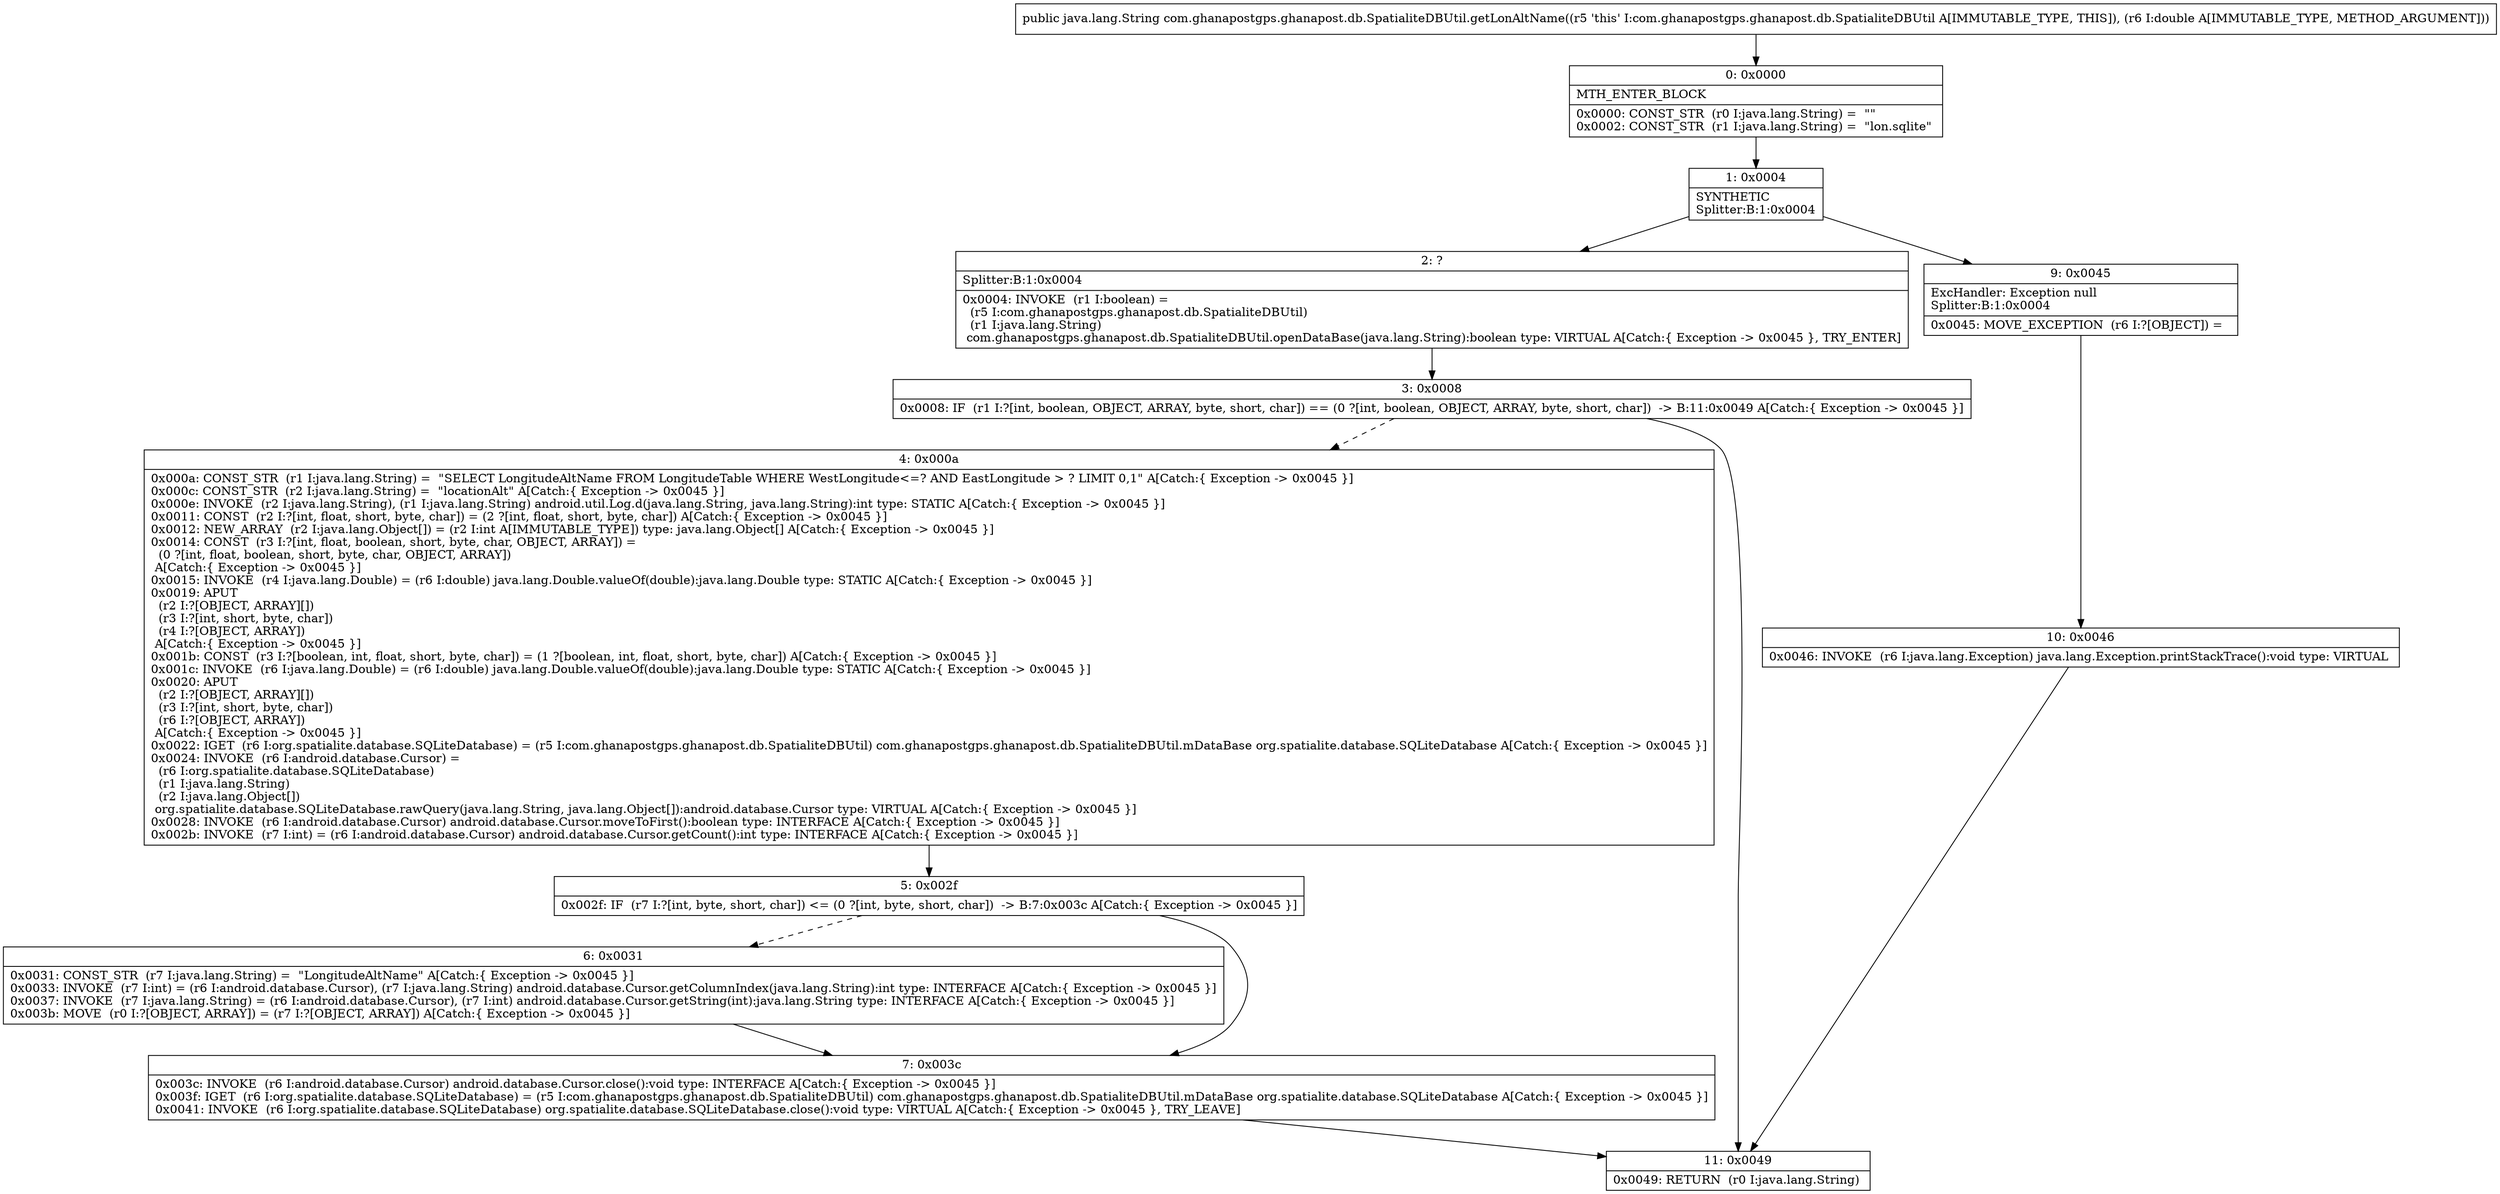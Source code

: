digraph "CFG forcom.ghanapostgps.ghanapost.db.SpatialiteDBUtil.getLonAltName(D)Ljava\/lang\/String;" {
Node_0 [shape=record,label="{0\:\ 0x0000|MTH_ENTER_BLOCK\l|0x0000: CONST_STR  (r0 I:java.lang.String) =  \"\" \l0x0002: CONST_STR  (r1 I:java.lang.String) =  \"lon.sqlite\" \l}"];
Node_1 [shape=record,label="{1\:\ 0x0004|SYNTHETIC\lSplitter:B:1:0x0004\l}"];
Node_2 [shape=record,label="{2\:\ ?|Splitter:B:1:0x0004\l|0x0004: INVOKE  (r1 I:boolean) = \l  (r5 I:com.ghanapostgps.ghanapost.db.SpatialiteDBUtil)\l  (r1 I:java.lang.String)\l com.ghanapostgps.ghanapost.db.SpatialiteDBUtil.openDataBase(java.lang.String):boolean type: VIRTUAL A[Catch:\{ Exception \-\> 0x0045 \}, TRY_ENTER]\l}"];
Node_3 [shape=record,label="{3\:\ 0x0008|0x0008: IF  (r1 I:?[int, boolean, OBJECT, ARRAY, byte, short, char]) == (0 ?[int, boolean, OBJECT, ARRAY, byte, short, char])  \-\> B:11:0x0049 A[Catch:\{ Exception \-\> 0x0045 \}]\l}"];
Node_4 [shape=record,label="{4\:\ 0x000a|0x000a: CONST_STR  (r1 I:java.lang.String) =  \"SELECT LongitudeAltName FROM LongitudeTable WHERE WestLongitude\<=? AND EastLongitude \> ? LIMIT 0,1\" A[Catch:\{ Exception \-\> 0x0045 \}]\l0x000c: CONST_STR  (r2 I:java.lang.String) =  \"locationAlt\" A[Catch:\{ Exception \-\> 0x0045 \}]\l0x000e: INVOKE  (r2 I:java.lang.String), (r1 I:java.lang.String) android.util.Log.d(java.lang.String, java.lang.String):int type: STATIC A[Catch:\{ Exception \-\> 0x0045 \}]\l0x0011: CONST  (r2 I:?[int, float, short, byte, char]) = (2 ?[int, float, short, byte, char]) A[Catch:\{ Exception \-\> 0x0045 \}]\l0x0012: NEW_ARRAY  (r2 I:java.lang.Object[]) = (r2 I:int A[IMMUTABLE_TYPE]) type: java.lang.Object[] A[Catch:\{ Exception \-\> 0x0045 \}]\l0x0014: CONST  (r3 I:?[int, float, boolean, short, byte, char, OBJECT, ARRAY]) = \l  (0 ?[int, float, boolean, short, byte, char, OBJECT, ARRAY])\l A[Catch:\{ Exception \-\> 0x0045 \}]\l0x0015: INVOKE  (r4 I:java.lang.Double) = (r6 I:double) java.lang.Double.valueOf(double):java.lang.Double type: STATIC A[Catch:\{ Exception \-\> 0x0045 \}]\l0x0019: APUT  \l  (r2 I:?[OBJECT, ARRAY][])\l  (r3 I:?[int, short, byte, char])\l  (r4 I:?[OBJECT, ARRAY])\l A[Catch:\{ Exception \-\> 0x0045 \}]\l0x001b: CONST  (r3 I:?[boolean, int, float, short, byte, char]) = (1 ?[boolean, int, float, short, byte, char]) A[Catch:\{ Exception \-\> 0x0045 \}]\l0x001c: INVOKE  (r6 I:java.lang.Double) = (r6 I:double) java.lang.Double.valueOf(double):java.lang.Double type: STATIC A[Catch:\{ Exception \-\> 0x0045 \}]\l0x0020: APUT  \l  (r2 I:?[OBJECT, ARRAY][])\l  (r3 I:?[int, short, byte, char])\l  (r6 I:?[OBJECT, ARRAY])\l A[Catch:\{ Exception \-\> 0x0045 \}]\l0x0022: IGET  (r6 I:org.spatialite.database.SQLiteDatabase) = (r5 I:com.ghanapostgps.ghanapost.db.SpatialiteDBUtil) com.ghanapostgps.ghanapost.db.SpatialiteDBUtil.mDataBase org.spatialite.database.SQLiteDatabase A[Catch:\{ Exception \-\> 0x0045 \}]\l0x0024: INVOKE  (r6 I:android.database.Cursor) = \l  (r6 I:org.spatialite.database.SQLiteDatabase)\l  (r1 I:java.lang.String)\l  (r2 I:java.lang.Object[])\l org.spatialite.database.SQLiteDatabase.rawQuery(java.lang.String, java.lang.Object[]):android.database.Cursor type: VIRTUAL A[Catch:\{ Exception \-\> 0x0045 \}]\l0x0028: INVOKE  (r6 I:android.database.Cursor) android.database.Cursor.moveToFirst():boolean type: INTERFACE A[Catch:\{ Exception \-\> 0x0045 \}]\l0x002b: INVOKE  (r7 I:int) = (r6 I:android.database.Cursor) android.database.Cursor.getCount():int type: INTERFACE A[Catch:\{ Exception \-\> 0x0045 \}]\l}"];
Node_5 [shape=record,label="{5\:\ 0x002f|0x002f: IF  (r7 I:?[int, byte, short, char]) \<= (0 ?[int, byte, short, char])  \-\> B:7:0x003c A[Catch:\{ Exception \-\> 0x0045 \}]\l}"];
Node_6 [shape=record,label="{6\:\ 0x0031|0x0031: CONST_STR  (r7 I:java.lang.String) =  \"LongitudeAltName\" A[Catch:\{ Exception \-\> 0x0045 \}]\l0x0033: INVOKE  (r7 I:int) = (r6 I:android.database.Cursor), (r7 I:java.lang.String) android.database.Cursor.getColumnIndex(java.lang.String):int type: INTERFACE A[Catch:\{ Exception \-\> 0x0045 \}]\l0x0037: INVOKE  (r7 I:java.lang.String) = (r6 I:android.database.Cursor), (r7 I:int) android.database.Cursor.getString(int):java.lang.String type: INTERFACE A[Catch:\{ Exception \-\> 0x0045 \}]\l0x003b: MOVE  (r0 I:?[OBJECT, ARRAY]) = (r7 I:?[OBJECT, ARRAY]) A[Catch:\{ Exception \-\> 0x0045 \}]\l}"];
Node_7 [shape=record,label="{7\:\ 0x003c|0x003c: INVOKE  (r6 I:android.database.Cursor) android.database.Cursor.close():void type: INTERFACE A[Catch:\{ Exception \-\> 0x0045 \}]\l0x003f: IGET  (r6 I:org.spatialite.database.SQLiteDatabase) = (r5 I:com.ghanapostgps.ghanapost.db.SpatialiteDBUtil) com.ghanapostgps.ghanapost.db.SpatialiteDBUtil.mDataBase org.spatialite.database.SQLiteDatabase A[Catch:\{ Exception \-\> 0x0045 \}]\l0x0041: INVOKE  (r6 I:org.spatialite.database.SQLiteDatabase) org.spatialite.database.SQLiteDatabase.close():void type: VIRTUAL A[Catch:\{ Exception \-\> 0x0045 \}, TRY_LEAVE]\l}"];
Node_9 [shape=record,label="{9\:\ 0x0045|ExcHandler: Exception null\lSplitter:B:1:0x0004\l|0x0045: MOVE_EXCEPTION  (r6 I:?[OBJECT]) =  \l}"];
Node_10 [shape=record,label="{10\:\ 0x0046|0x0046: INVOKE  (r6 I:java.lang.Exception) java.lang.Exception.printStackTrace():void type: VIRTUAL \l}"];
Node_11 [shape=record,label="{11\:\ 0x0049|0x0049: RETURN  (r0 I:java.lang.String) \l}"];
MethodNode[shape=record,label="{public java.lang.String com.ghanapostgps.ghanapost.db.SpatialiteDBUtil.getLonAltName((r5 'this' I:com.ghanapostgps.ghanapost.db.SpatialiteDBUtil A[IMMUTABLE_TYPE, THIS]), (r6 I:double A[IMMUTABLE_TYPE, METHOD_ARGUMENT])) }"];
MethodNode -> Node_0;
Node_0 -> Node_1;
Node_1 -> Node_2;
Node_1 -> Node_9;
Node_2 -> Node_3;
Node_3 -> Node_4[style=dashed];
Node_3 -> Node_11;
Node_4 -> Node_5;
Node_5 -> Node_6[style=dashed];
Node_5 -> Node_7;
Node_6 -> Node_7;
Node_7 -> Node_11;
Node_9 -> Node_10;
Node_10 -> Node_11;
}

